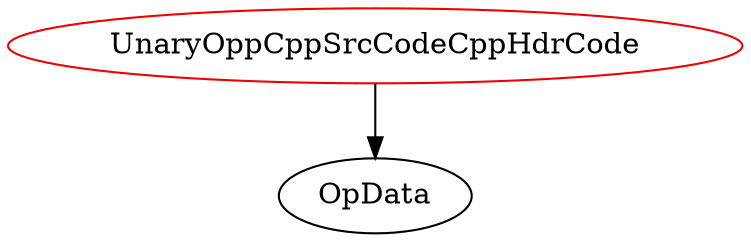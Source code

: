digraph unaryoppcppsrccodecpphdrcode{
UnaryOppCppSrcCodeCppHdrCode -> OpData;
UnaryOppCppSrcCodeCppHdrCode	[shape=oval, color=red2, label="UnaryOppCppSrcCodeCppHdrCode"];
}
